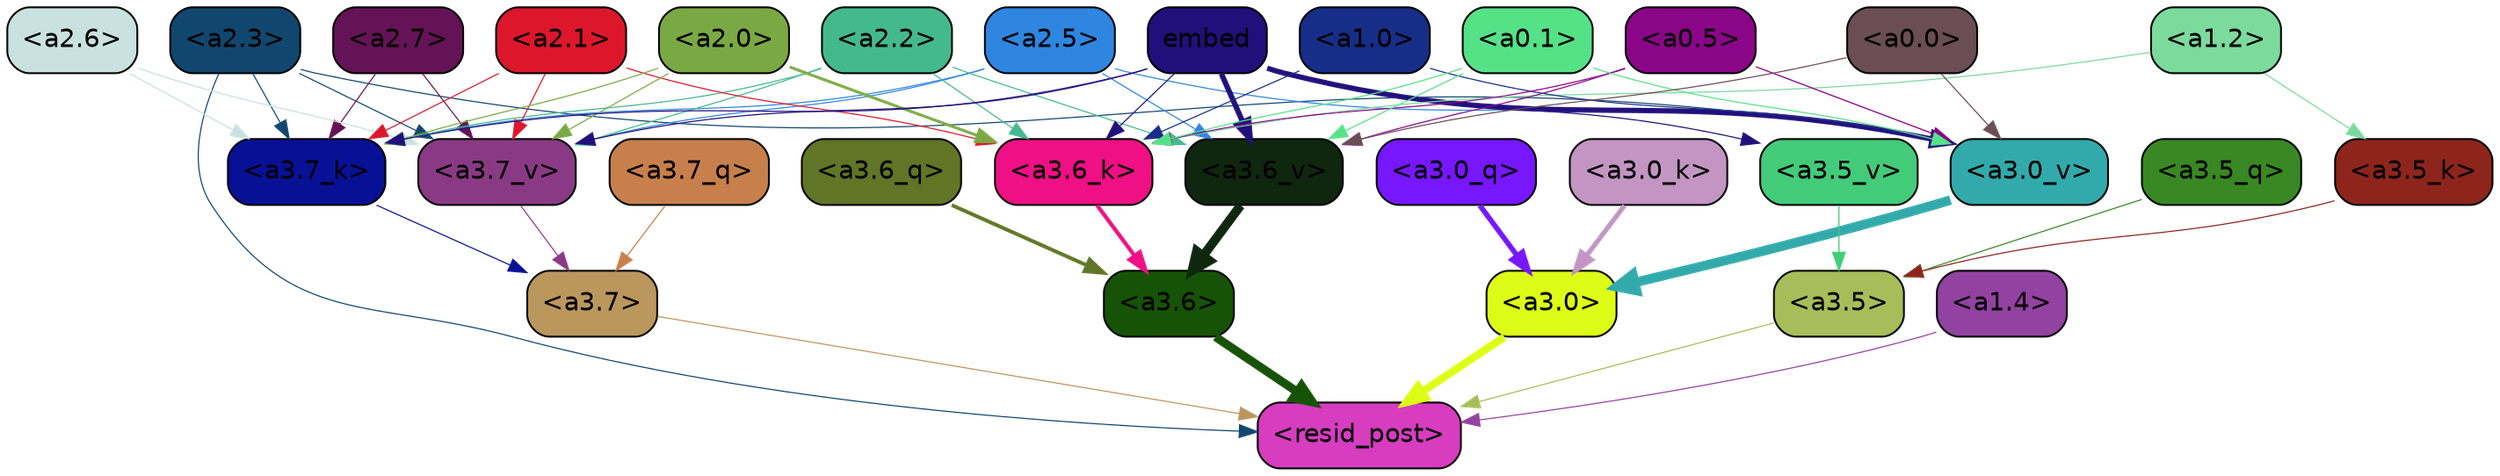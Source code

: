 strict digraph "" {
	graph [bgcolor=transparent,
		layout=dot,
		overlap=false,
		splines=true
	];
	"<a3.7>"	[color=black,
		fillcolor="#ba975d",
		fontname=Helvetica,
		shape=box,
		style="filled, rounded"];
	"<resid_post>"	[color=black,
		fillcolor="#d63dbf",
		fontname=Helvetica,
		shape=box,
		style="filled, rounded"];
	"<a3.7>" -> "<resid_post>"	[color="#ba975d",
		penwidth=0.6];
	"<a3.6>"	[color=black,
		fillcolor="#165306",
		fontname=Helvetica,
		shape=box,
		style="filled, rounded"];
	"<a3.6>" -> "<resid_post>"	[color="#165306",
		penwidth=4.6696330308914185];
	"<a3.5>"	[color=black,
		fillcolor="#a7bd59",
		fontname=Helvetica,
		shape=box,
		style="filled, rounded"];
	"<a3.5>" -> "<resid_post>"	[color="#a7bd59",
		penwidth=0.6];
	"<a3.0>"	[color=black,
		fillcolor="#ddfc18",
		fontname=Helvetica,
		shape=box,
		style="filled, rounded"];
	"<a3.0>" -> "<resid_post>"	[color="#ddfc18",
		penwidth=4.282557368278503];
	"<a2.3>"	[color=black,
		fillcolor="#11476e",
		fontname=Helvetica,
		shape=box,
		style="filled, rounded"];
	"<a2.3>" -> "<resid_post>"	[color="#11476e",
		penwidth=0.6];
	"<a3.7_k>"	[color=black,
		fillcolor="#081196",
		fontname=Helvetica,
		shape=box,
		style="filled, rounded"];
	"<a2.3>" -> "<a3.7_k>"	[color="#11476e",
		penwidth=0.6];
	"<a3.7_v>"	[color=black,
		fillcolor="#8a3a85",
		fontname=Helvetica,
		shape=box,
		style="filled, rounded"];
	"<a2.3>" -> "<a3.7_v>"	[color="#11476e",
		penwidth=0.6];
	"<a3.0_v>"	[color=black,
		fillcolor="#32aaab",
		fontname=Helvetica,
		shape=box,
		style="filled, rounded"];
	"<a2.3>" -> "<a3.0_v>"	[color="#11476e",
		penwidth=0.6];
	"<a1.4>"	[color=black,
		fillcolor="#9242a0",
		fontname=Helvetica,
		shape=box,
		style="filled, rounded"];
	"<a1.4>" -> "<resid_post>"	[color="#9242a0",
		penwidth=0.6];
	"<a3.7_q>"	[color=black,
		fillcolor="#c7804b",
		fontname=Helvetica,
		shape=box,
		style="filled, rounded"];
	"<a3.7_q>" -> "<a3.7>"	[color="#c7804b",
		penwidth=0.6];
	"<a3.6_q>"	[color=black,
		fillcolor="#617526",
		fontname=Helvetica,
		shape=box,
		style="filled, rounded"];
	"<a3.6_q>" -> "<a3.6>"	[color="#617526",
		penwidth=2.03758105635643];
	"<a3.5_q>"	[color=black,
		fillcolor="#398823",
		fontname=Helvetica,
		shape=box,
		style="filled, rounded"];
	"<a3.5_q>" -> "<a3.5>"	[color="#398823",
		penwidth=0.6];
	"<a3.0_q>"	[color=black,
		fillcolor="#7617fd",
		fontname=Helvetica,
		shape=box,
		style="filled, rounded"];
	"<a3.0_q>" -> "<a3.0>"	[color="#7617fd",
		penwidth=2.8638100624084473];
	"<a3.7_k>" -> "<a3.7>"	[color="#081196",
		penwidth=0.6];
	"<a3.6_k>"	[color=black,
		fillcolor="#ee1084",
		fontname=Helvetica,
		shape=box,
		style="filled, rounded"];
	"<a3.6_k>" -> "<a3.6>"	[color="#ee1084",
		penwidth=2.174198240041733];
	"<a3.5_k>"	[color=black,
		fillcolor="#8d251c",
		fontname=Helvetica,
		shape=box,
		style="filled, rounded"];
	"<a3.5_k>" -> "<a3.5>"	[color="#8d251c",
		penwidth=0.6];
	"<a3.0_k>"	[color=black,
		fillcolor="#c295c2",
		fontname=Helvetica,
		shape=box,
		style="filled, rounded"];
	"<a3.0_k>" -> "<a3.0>"	[color="#c295c2",
		penwidth=2.6274144649505615];
	"<a3.7_v>" -> "<a3.7>"	[color="#8a3a85",
		penwidth=0.6];
	"<a3.6_v>"	[color=black,
		fillcolor="#0f260f",
		fontname=Helvetica,
		shape=box,
		style="filled, rounded"];
	"<a3.6_v>" -> "<a3.6>"	[color="#0f260f",
		penwidth=5.002329230308533];
	"<a3.5_v>"	[color=black,
		fillcolor="#43cb7a",
		fontname=Helvetica,
		shape=box,
		style="filled, rounded"];
	"<a3.5_v>" -> "<a3.5>"	[color="#43cb7a",
		penwidth=0.6];
	"<a3.0_v>" -> "<a3.0>"	[color="#32aaab",
		penwidth=5.188832879066467];
	"<a2.7>"	[color=black,
		fillcolor="#641356",
		fontname=Helvetica,
		shape=box,
		style="filled, rounded"];
	"<a2.7>" -> "<a3.7_k>"	[color="#641356",
		penwidth=0.6];
	"<a2.7>" -> "<a3.7_v>"	[color="#641356",
		penwidth=0.6];
	"<a2.6>"	[color=black,
		fillcolor="#c9e1df",
		fontname=Helvetica,
		shape=box,
		style="filled, rounded"];
	"<a2.6>" -> "<a3.7_k>"	[color="#c9e1df",
		penwidth=0.6];
	"<a2.6>" -> "<a3.7_v>"	[color="#c9e1df",
		penwidth=0.6];
	"<a2.5>"	[color=black,
		fillcolor="#2e86e1",
		fontname=Helvetica,
		shape=box,
		style="filled, rounded"];
	"<a2.5>" -> "<a3.7_k>"	[color="#2e86e1",
		penwidth=0.6];
	"<a2.5>" -> "<a3.7_v>"	[color="#2e86e1",
		penwidth=0.6];
	"<a2.5>" -> "<a3.6_v>"	[color="#2e86e1",
		penwidth=0.6];
	"<a2.5>" -> "<a3.0_v>"	[color="#2e86e1",
		penwidth=0.6];
	"<a2.2>"	[color=black,
		fillcolor="#44b98d",
		fontname=Helvetica,
		shape=box,
		style="filled, rounded"];
	"<a2.2>" -> "<a3.7_k>"	[color="#44b98d",
		penwidth=0.6];
	"<a2.2>" -> "<a3.6_k>"	[color="#44b98d",
		penwidth=0.6];
	"<a2.2>" -> "<a3.7_v>"	[color="#44b98d",
		penwidth=0.6];
	"<a2.2>" -> "<a3.6_v>"	[color="#44b98d",
		penwidth=0.6];
	"<a2.1>"	[color=black,
		fillcolor="#dd172b",
		fontname=Helvetica,
		shape=box,
		style="filled, rounded"];
	"<a2.1>" -> "<a3.7_k>"	[color="#dd172b",
		penwidth=0.6];
	"<a2.1>" -> "<a3.6_k>"	[color="#dd172b",
		penwidth=0.6];
	"<a2.1>" -> "<a3.7_v>"	[color="#dd172b",
		penwidth=0.6];
	"<a2.0>"	[color=black,
		fillcolor="#7aa944",
		fontname=Helvetica,
		shape=box,
		style="filled, rounded"];
	"<a2.0>" -> "<a3.7_k>"	[color="#7aa944",
		penwidth=0.6];
	"<a2.0>" -> "<a3.6_k>"	[color="#7aa944",
		penwidth=1.5568191409111023];
	"<a2.0>" -> "<a3.7_v>"	[color="#7aa944",
		penwidth=0.6];
	embed	[color=black,
		fillcolor="#210f7b",
		fontname=Helvetica,
		shape=box,
		style="filled, rounded"];
	embed -> "<a3.7_k>"	[color="#210f7b",
		penwidth=0.6];
	embed -> "<a3.6_k>"	[color="#210f7b",
		penwidth=0.6];
	embed -> "<a3.7_v>"	[color="#210f7b",
		penwidth=0.6];
	embed -> "<a3.6_v>"	[color="#210f7b",
		penwidth=2.9588699340820312];
	embed -> "<a3.5_v>"	[color="#210f7b",
		penwidth=0.6];
	embed -> "<a3.0_v>"	[color="#210f7b",
		penwidth=2.8686431646347046];
	"<a1.2>"	[color=black,
		fillcolor="#7bda9c",
		fontname=Helvetica,
		shape=box,
		style="filled, rounded"];
	"<a1.2>" -> "<a3.6_k>"	[color="#7bda9c",
		penwidth=0.6];
	"<a1.2>" -> "<a3.5_k>"	[color="#7bda9c",
		penwidth=0.6];
	"<a1.0>"	[color=black,
		fillcolor="#172e89",
		fontname=Helvetica,
		shape=box,
		style="filled, rounded"];
	"<a1.0>" -> "<a3.6_k>"	[color="#172e89",
		penwidth=0.6];
	"<a1.0>" -> "<a3.0_v>"	[color="#172e89",
		penwidth=0.6];
	"<a0.5>"	[color=black,
		fillcolor="#8a0588",
		fontname=Helvetica,
		shape=box,
		style="filled, rounded"];
	"<a0.5>" -> "<a3.6_k>"	[color="#8a0588",
		penwidth=0.6];
	"<a0.5>" -> "<a3.6_v>"	[color="#8a0588",
		penwidth=0.6];
	"<a0.5>" -> "<a3.0_v>"	[color="#8a0588",
		penwidth=0.6421224474906921];
	"<a0.1>"	[color=black,
		fillcolor="#55e287",
		fontname=Helvetica,
		shape=box,
		style="filled, rounded"];
	"<a0.1>" -> "<a3.6_k>"	[color="#55e287",
		penwidth=0.6];
	"<a0.1>" -> "<a3.6_v>"	[color="#55e287",
		penwidth=0.6];
	"<a0.1>" -> "<a3.0_v>"	[color="#55e287",
		penwidth=0.6];
	"<a0.0>"	[color=black,
		fillcolor="#6a4d55",
		fontname=Helvetica,
		shape=box,
		style="filled, rounded"];
	"<a0.0>" -> "<a3.6_v>"	[color="#6a4d55",
		penwidth=0.6];
	"<a0.0>" -> "<a3.0_v>"	[color="#6a4d55",
		penwidth=0.6];
}

